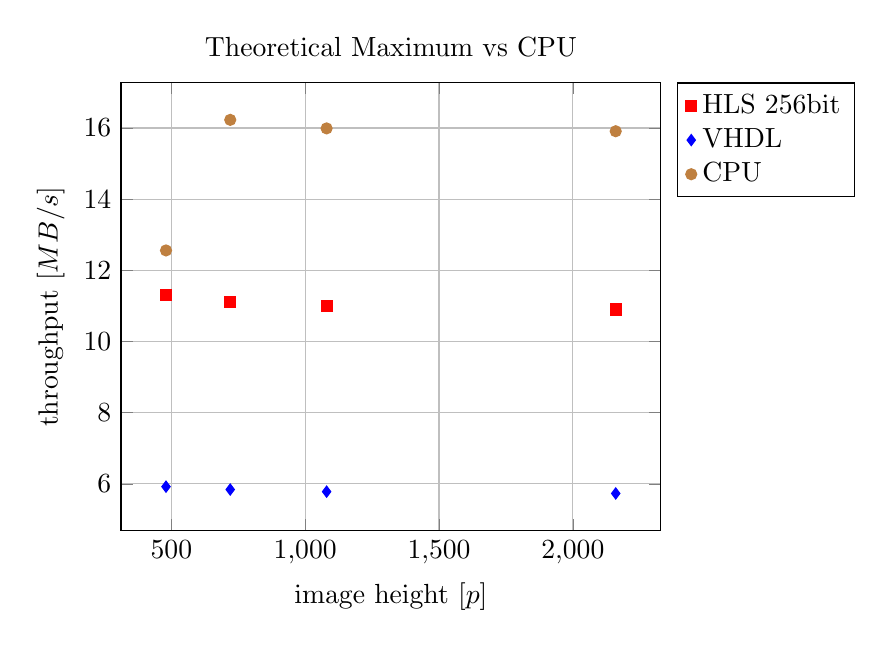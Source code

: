 % \tikzsetnextfilename{system-overview}
\begin{tikzpicture}[
    rounded corners=0mm,
    triangle/.style = {fill=blue!20, regular polygon, regular polygon sides=3 },
    node rotated/.style = {rotate=180},
    border rotated/.style = {shape border rotate=180}
]
    %coordinates
    \coordinate (orig)      at (0,0);

    \begin{pgfonlayer}{main}
        \begin{axis}[
                % domain=-2:6,
                xtick={0,500,...,2500},
                % ytick={0,4,...,20},
                xmajorgrids=true,ymajorgrids=true,
                xlabel={image height [$p$]},
                ylabel={throughput [$MB/s$]},
                title={Theoretical Maximum vs CPU},
                legend style={
                    cells={anchor=east},
                    legend pos=outer north east,
                },
                legend cell align=left,
                scatter/classes={
                    a={mark=square*,fill=red,draw=red},
                    b={mark=diamond*,fill=blue,draw=blue},
                    c={mark=*,fill=brown,draw=brown}
                }
            ]
            \addplot[scatter,only marks, scatter src=explicit symbolic]
            table[meta=label] {
                x    y   label
                %% HLS 8 bit
                % 480  1.45 a
                % 720  1.41 a
                % 1080 1.43 a
                % 2160 1.40 a
                %% HLS 256bit
                480  11.3 a
                720  11.1 a
                1080 11.0 a
                2160 10.9 a
                %% VHDL
                480  5.92 b
                720  5.84 b
                1080 5.78 b
                2160 5.73 b
                %% CPU
                480  12.56 c
                720  16.23 c
                1080 15.99 c
                2160 15.91 c
            };
            % \addlegendentry{FPGA theoretical max}
            % \addlegendentry{HLS 8bit}
            \addlegendentry{HLS 256bit}
            \addlegendentry{VHDL}
            \addlegendentry{CPU}
        \end{axis}

    \end{pgfonlayer}

    % Foreground
    \begin{pgfonlayer}{foreground}
        
    \end{pgfonlayer} 

    % Background
    \begin{pgfonlayer}{background}
        % Grid
        % \draw[step=0.5cm,gray] (0,0) grid (4,4);
    \end{pgfonlayer} 

\end{tikzpicture}


% | Solution | Image | Throughput | Image File |
% |----------|-------|------------|------------|
% | HLS      | mountain | 0.168MB/s | mountain_fpga_hls.tif |
% | HLS      | room     | 0.170MB/s | room_fpga_hls.tif |
% | HLS      | cat480p  | 0.170MB/s |  |
% | HLS      | cat720p  | diip_cc error |  |
% | HLS      | cat1080p  | 0.168MB/s |  |
% | HLS      | cat2160p  | 0.161MB/s |  |
% | VHDL     | cat480p  | 0.89MB/s |  |
% | VHDL     | cat720p  | 1.291MB/s |  |
% | VHDL     | cat1080p  | 2.348MB/s |  |
% | VHDL     | cat2160p  | 4.115MB/s |  |